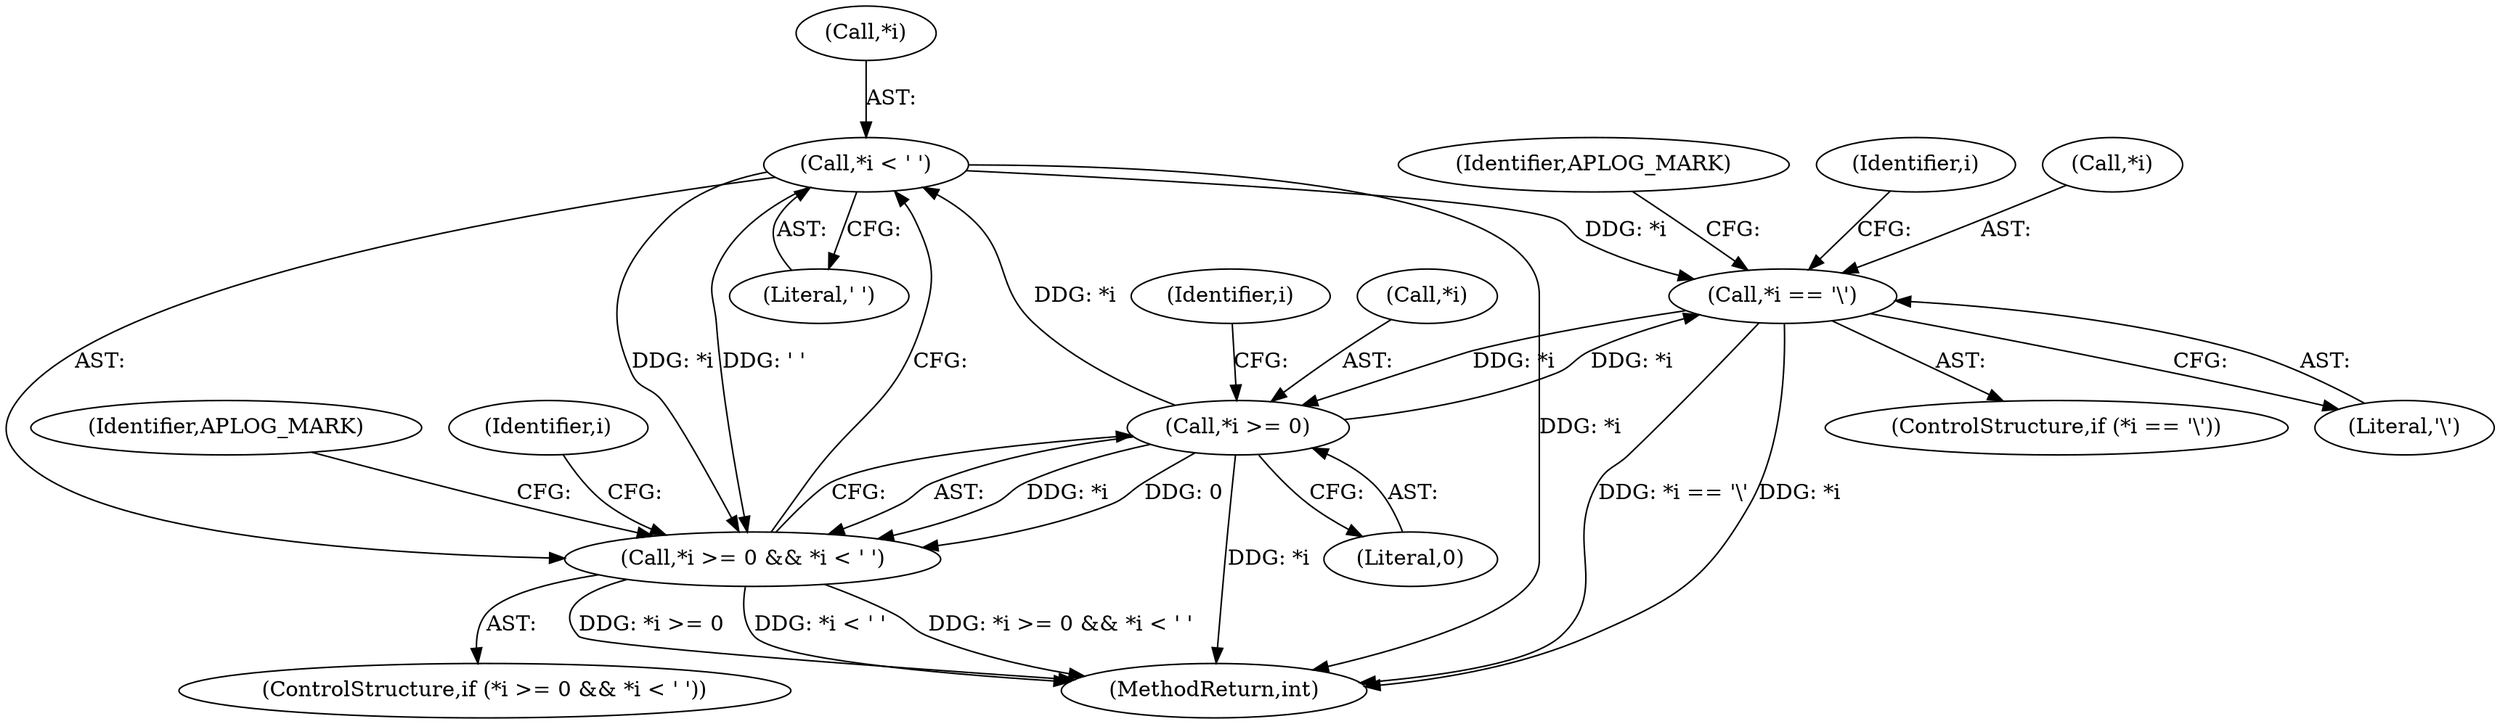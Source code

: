 digraph "0_mod_auth_mellon_62041428a32de402e0be6ba45fe12df6a83bedb8@pointer" {
"1000122" [label="(Call,*i < ' ')"];
"1000118" [label="(Call,*i >= 0)"];
"1000136" [label="(Call,*i == '\\')"];
"1000122" [label="(Call,*i < ' ')"];
"1000117" [label="(Call,*i >= 0 && *i < ' ')"];
"1000116" [label="(ControlStructure,if (*i >= 0 && *i < ' '))"];
"1000125" [label="(Literal,' ')"];
"1000117" [label="(Call,*i >= 0 && *i < ' ')"];
"1000124" [label="(Identifier,i)"];
"1000122" [label="(Call,*i < ' ')"];
"1000136" [label="(Call,*i == '\\')"];
"1000119" [label="(Call,*i)"];
"1000135" [label="(ControlStructure,if (*i == '\\'))"];
"1000114" [label="(Identifier,i)"];
"1000137" [label="(Call,*i)"];
"1000121" [label="(Literal,0)"];
"1000142" [label="(Identifier,APLOG_MARK)"];
"1000128" [label="(Identifier,APLOG_MARK)"];
"1000139" [label="(Literal,'\\')"];
"1000151" [label="(MethodReturn,int)"];
"1000138" [label="(Identifier,i)"];
"1000118" [label="(Call,*i >= 0)"];
"1000123" [label="(Call,*i)"];
"1000122" -> "1000117"  [label="AST: "];
"1000122" -> "1000125"  [label="CFG: "];
"1000123" -> "1000122"  [label="AST: "];
"1000125" -> "1000122"  [label="AST: "];
"1000117" -> "1000122"  [label="CFG: "];
"1000122" -> "1000151"  [label="DDG: *i"];
"1000122" -> "1000117"  [label="DDG: *i"];
"1000122" -> "1000117"  [label="DDG: ' '"];
"1000118" -> "1000122"  [label="DDG: *i"];
"1000122" -> "1000136"  [label="DDG: *i"];
"1000118" -> "1000117"  [label="AST: "];
"1000118" -> "1000121"  [label="CFG: "];
"1000119" -> "1000118"  [label="AST: "];
"1000121" -> "1000118"  [label="AST: "];
"1000124" -> "1000118"  [label="CFG: "];
"1000117" -> "1000118"  [label="CFG: "];
"1000118" -> "1000151"  [label="DDG: *i"];
"1000118" -> "1000117"  [label="DDG: *i"];
"1000118" -> "1000117"  [label="DDG: 0"];
"1000136" -> "1000118"  [label="DDG: *i"];
"1000118" -> "1000136"  [label="DDG: *i"];
"1000136" -> "1000135"  [label="AST: "];
"1000136" -> "1000139"  [label="CFG: "];
"1000137" -> "1000136"  [label="AST: "];
"1000139" -> "1000136"  [label="AST: "];
"1000142" -> "1000136"  [label="CFG: "];
"1000114" -> "1000136"  [label="CFG: "];
"1000136" -> "1000151"  [label="DDG: *i == '\\'"];
"1000136" -> "1000151"  [label="DDG: *i"];
"1000117" -> "1000116"  [label="AST: "];
"1000128" -> "1000117"  [label="CFG: "];
"1000138" -> "1000117"  [label="CFG: "];
"1000117" -> "1000151"  [label="DDG: *i >= 0 && *i < ' '"];
"1000117" -> "1000151"  [label="DDG: *i >= 0"];
"1000117" -> "1000151"  [label="DDG: *i < ' '"];
}
